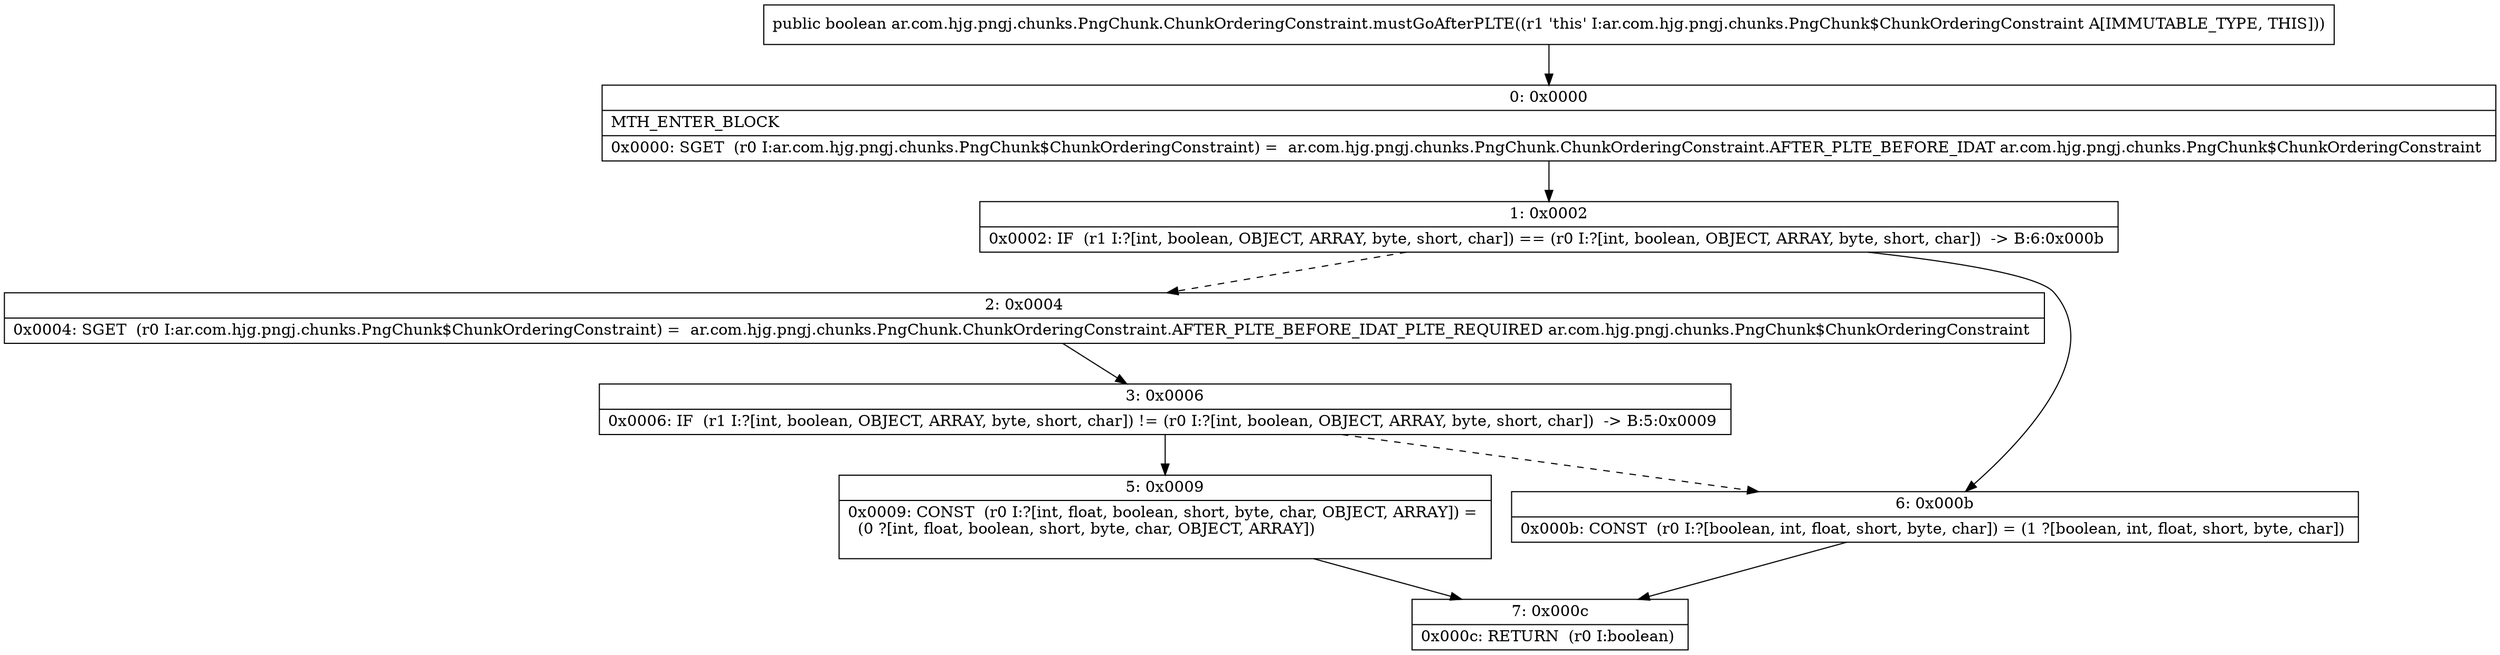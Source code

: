 digraph "CFG forar.com.hjg.pngj.chunks.PngChunk.ChunkOrderingConstraint.mustGoAfterPLTE()Z" {
Node_0 [shape=record,label="{0\:\ 0x0000|MTH_ENTER_BLOCK\l|0x0000: SGET  (r0 I:ar.com.hjg.pngj.chunks.PngChunk$ChunkOrderingConstraint) =  ar.com.hjg.pngj.chunks.PngChunk.ChunkOrderingConstraint.AFTER_PLTE_BEFORE_IDAT ar.com.hjg.pngj.chunks.PngChunk$ChunkOrderingConstraint \l}"];
Node_1 [shape=record,label="{1\:\ 0x0002|0x0002: IF  (r1 I:?[int, boolean, OBJECT, ARRAY, byte, short, char]) == (r0 I:?[int, boolean, OBJECT, ARRAY, byte, short, char])  \-\> B:6:0x000b \l}"];
Node_2 [shape=record,label="{2\:\ 0x0004|0x0004: SGET  (r0 I:ar.com.hjg.pngj.chunks.PngChunk$ChunkOrderingConstraint) =  ar.com.hjg.pngj.chunks.PngChunk.ChunkOrderingConstraint.AFTER_PLTE_BEFORE_IDAT_PLTE_REQUIRED ar.com.hjg.pngj.chunks.PngChunk$ChunkOrderingConstraint \l}"];
Node_3 [shape=record,label="{3\:\ 0x0006|0x0006: IF  (r1 I:?[int, boolean, OBJECT, ARRAY, byte, short, char]) != (r0 I:?[int, boolean, OBJECT, ARRAY, byte, short, char])  \-\> B:5:0x0009 \l}"];
Node_5 [shape=record,label="{5\:\ 0x0009|0x0009: CONST  (r0 I:?[int, float, boolean, short, byte, char, OBJECT, ARRAY]) = \l  (0 ?[int, float, boolean, short, byte, char, OBJECT, ARRAY])\l \l}"];
Node_6 [shape=record,label="{6\:\ 0x000b|0x000b: CONST  (r0 I:?[boolean, int, float, short, byte, char]) = (1 ?[boolean, int, float, short, byte, char]) \l}"];
Node_7 [shape=record,label="{7\:\ 0x000c|0x000c: RETURN  (r0 I:boolean) \l}"];
MethodNode[shape=record,label="{public boolean ar.com.hjg.pngj.chunks.PngChunk.ChunkOrderingConstraint.mustGoAfterPLTE((r1 'this' I:ar.com.hjg.pngj.chunks.PngChunk$ChunkOrderingConstraint A[IMMUTABLE_TYPE, THIS])) }"];
MethodNode -> Node_0;
Node_0 -> Node_1;
Node_1 -> Node_2[style=dashed];
Node_1 -> Node_6;
Node_2 -> Node_3;
Node_3 -> Node_5;
Node_3 -> Node_6[style=dashed];
Node_5 -> Node_7;
Node_6 -> Node_7;
}


